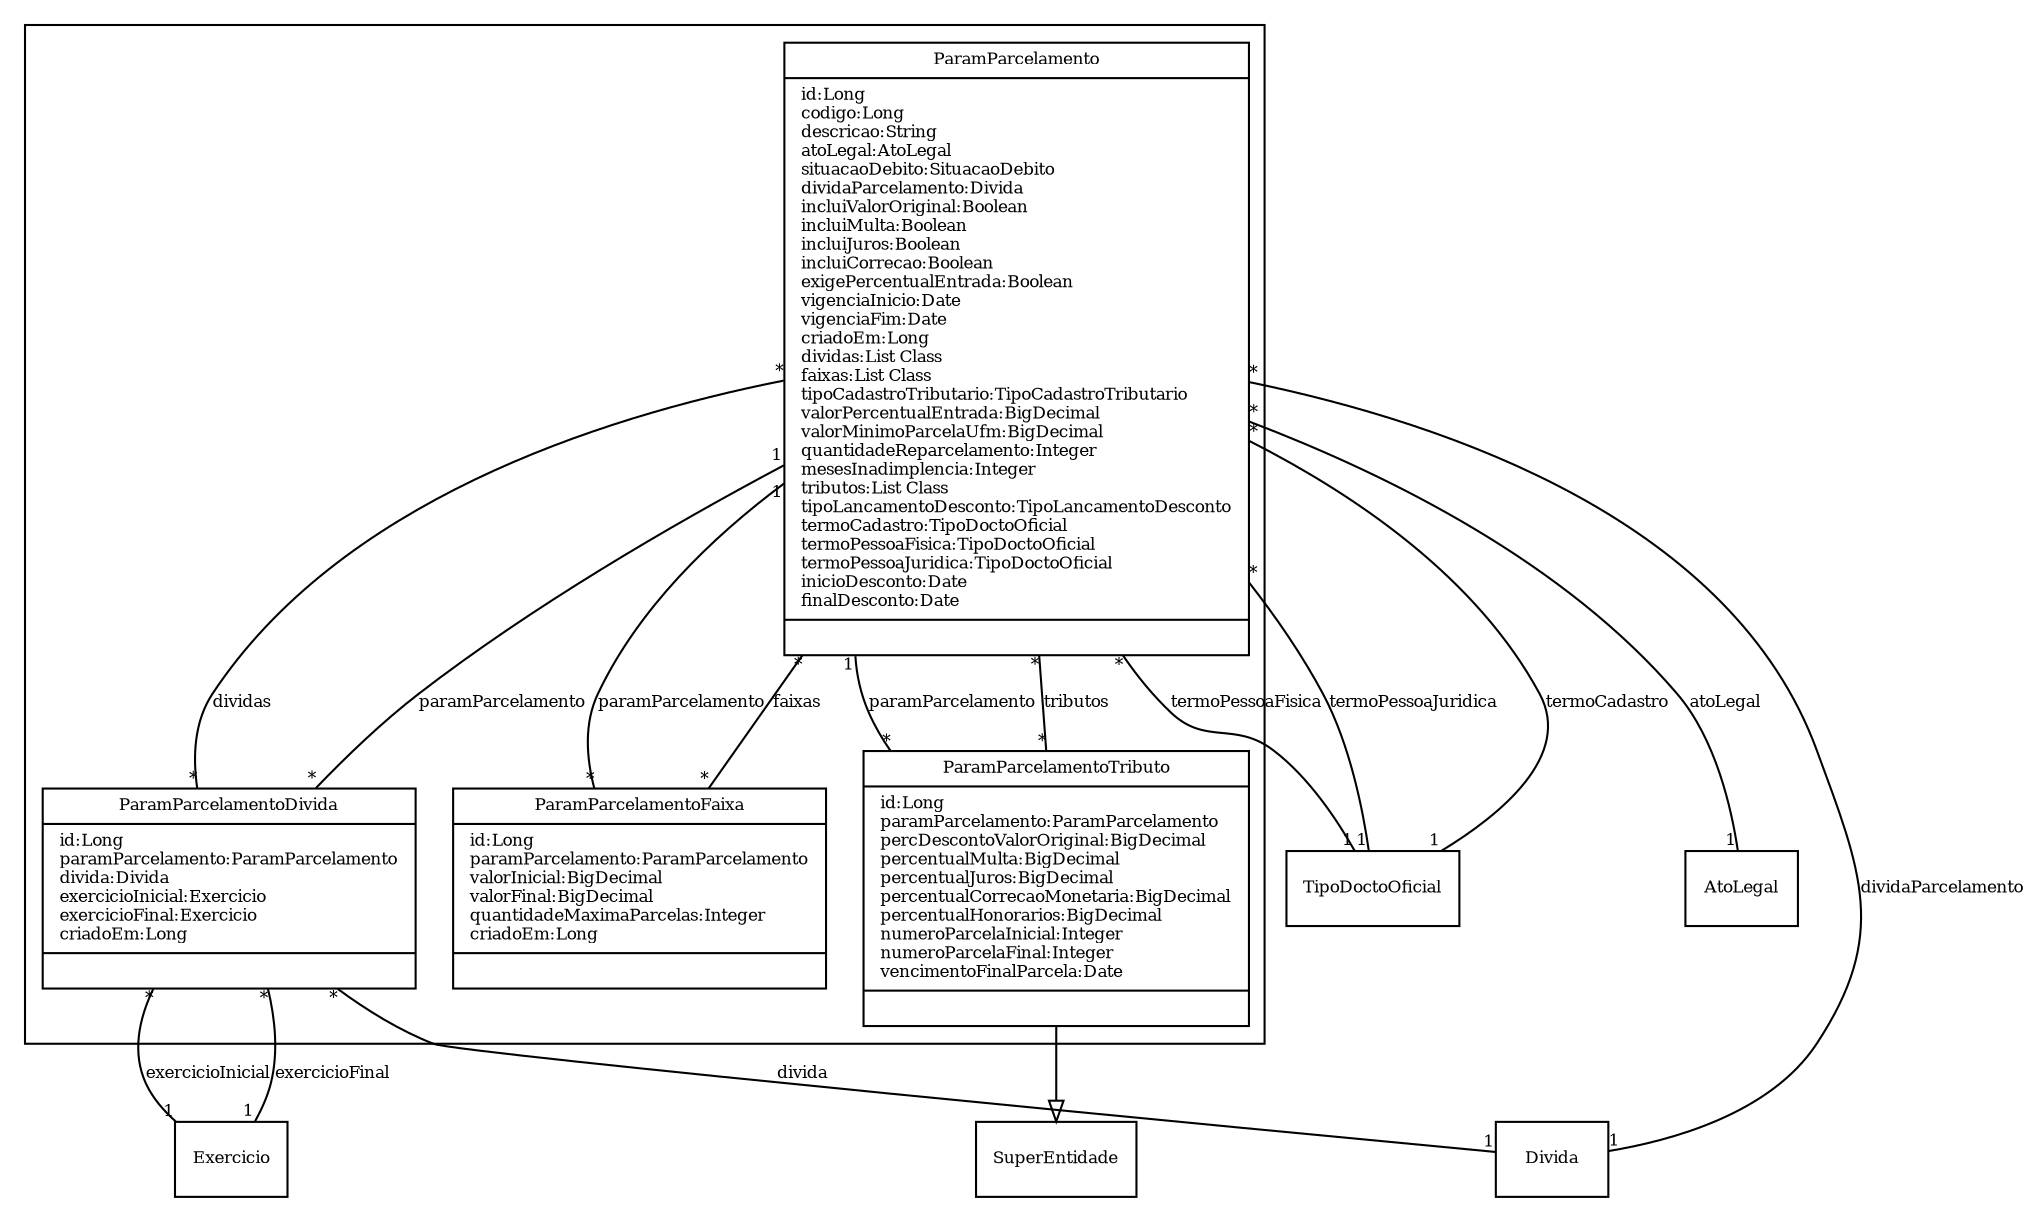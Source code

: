 digraph G{
fontname = "Times-Roman"
fontsize = 8

node [
        fontname = "Times-Roman"
        fontsize = 8
        shape = "record"
]

edge [
        fontname = "Times-Roman"
        fontsize = 8
]

subgraph clusterPARAMETROS_DO_PARCELAMENTO
{
ParamParcelamento [label = "{ParamParcelamento|id:Long\lcodigo:Long\ldescricao:String\latoLegal:AtoLegal\lsituacaoDebito:SituacaoDebito\ldividaParcelamento:Divida\lincluiValorOriginal:Boolean\lincluiMulta:Boolean\lincluiJuros:Boolean\lincluiCorrecao:Boolean\lexigePercentualEntrada:Boolean\lvigenciaInicio:Date\lvigenciaFim:Date\lcriadoEm:Long\ldividas:List Class\lfaixas:List Class\ltipoCadastroTributario:TipoCadastroTributario\lvalorPercentualEntrada:BigDecimal\lvalorMinimoParcelaUfm:BigDecimal\lquantidadeReparcelamento:Integer\lmesesInadimplencia:Integer\ltributos:List Class\ltipoLancamentoDesconto:TipoLancamentoDesconto\ltermoCadastro:TipoDoctoOficial\ltermoPessoaFisica:TipoDoctoOficial\ltermoPessoaJuridica:TipoDoctoOficial\linicioDesconto:Date\lfinalDesconto:Date\l|\l}"]
ParamParcelamentoDivida [label = "{ParamParcelamentoDivida|id:Long\lparamParcelamento:ParamParcelamento\ldivida:Divida\lexercicioInicial:Exercicio\lexercicioFinal:Exercicio\lcriadoEm:Long\l|\l}"]
ParamParcelamentoFaixa [label = "{ParamParcelamentoFaixa|id:Long\lparamParcelamento:ParamParcelamento\lvalorInicial:BigDecimal\lvalorFinal:BigDecimal\lquantidadeMaximaParcelas:Integer\lcriadoEm:Long\l|\l}"]
ParamParcelamentoTributo [label = "{ParamParcelamentoTributo|id:Long\lparamParcelamento:ParamParcelamento\lpercDescontoValorOriginal:BigDecimal\lpercentualMulta:BigDecimal\lpercentualJuros:BigDecimal\lpercentualCorrecaoMonetaria:BigDecimal\lpercentualHonorarios:BigDecimal\lnumeroParcelaInicial:Integer\lnumeroParcelaFinal:Integer\lvencimentoFinalParcela:Date\l|\l}"]
}
edge [arrowhead = "none" headlabel = "1" taillabel = "*"] ParamParcelamento -> AtoLegal [label = "atoLegal"]
edge [arrowhead = "none" headlabel = "1" taillabel = "*"] ParamParcelamento -> Divida [label = "dividaParcelamento"]
edge [arrowhead = "none" headlabel = "*" taillabel = "*"] ParamParcelamento -> ParamParcelamentoDivida [label = "dividas"]
edge [arrowhead = "none" headlabel = "*" taillabel = "*"] ParamParcelamento -> ParamParcelamentoFaixa [label = "faixas"]
edge [arrowhead = "none" headlabel = "*" taillabel = "*"] ParamParcelamento -> ParamParcelamentoTributo [label = "tributos"]
edge [arrowhead = "none" headlabel = "1" taillabel = "*"] ParamParcelamento -> TipoDoctoOficial [label = "termoCadastro"]
edge [arrowhead = "none" headlabel = "1" taillabel = "*"] ParamParcelamento -> TipoDoctoOficial [label = "termoPessoaFisica"]
edge [arrowhead = "none" headlabel = "1" taillabel = "*"] ParamParcelamento -> TipoDoctoOficial [label = "termoPessoaJuridica"]
edge [arrowhead = "none" headlabel = "1" taillabel = "*"] ParamParcelamentoDivida -> ParamParcelamento [label = "paramParcelamento"]
edge [arrowhead = "none" headlabel = "1" taillabel = "*"] ParamParcelamentoDivida -> Divida [label = "divida"]
edge [arrowhead = "none" headlabel = "1" taillabel = "*"] ParamParcelamentoDivida -> Exercicio [label = "exercicioInicial"]
edge [arrowhead = "none" headlabel = "1" taillabel = "*"] ParamParcelamentoDivida -> Exercicio [label = "exercicioFinal"]
edge [arrowhead = "none" headlabel = "1" taillabel = "*"] ParamParcelamentoFaixa -> ParamParcelamento [label = "paramParcelamento"]
edge [arrowhead = "none" headlabel = "1" taillabel = "*"] ParamParcelamentoTributo -> ParamParcelamento [label = "paramParcelamento"]
edge [ arrowhead = "empty" headlabel = "" taillabel = ""] ParamParcelamentoTributo -> SuperEntidade
}
